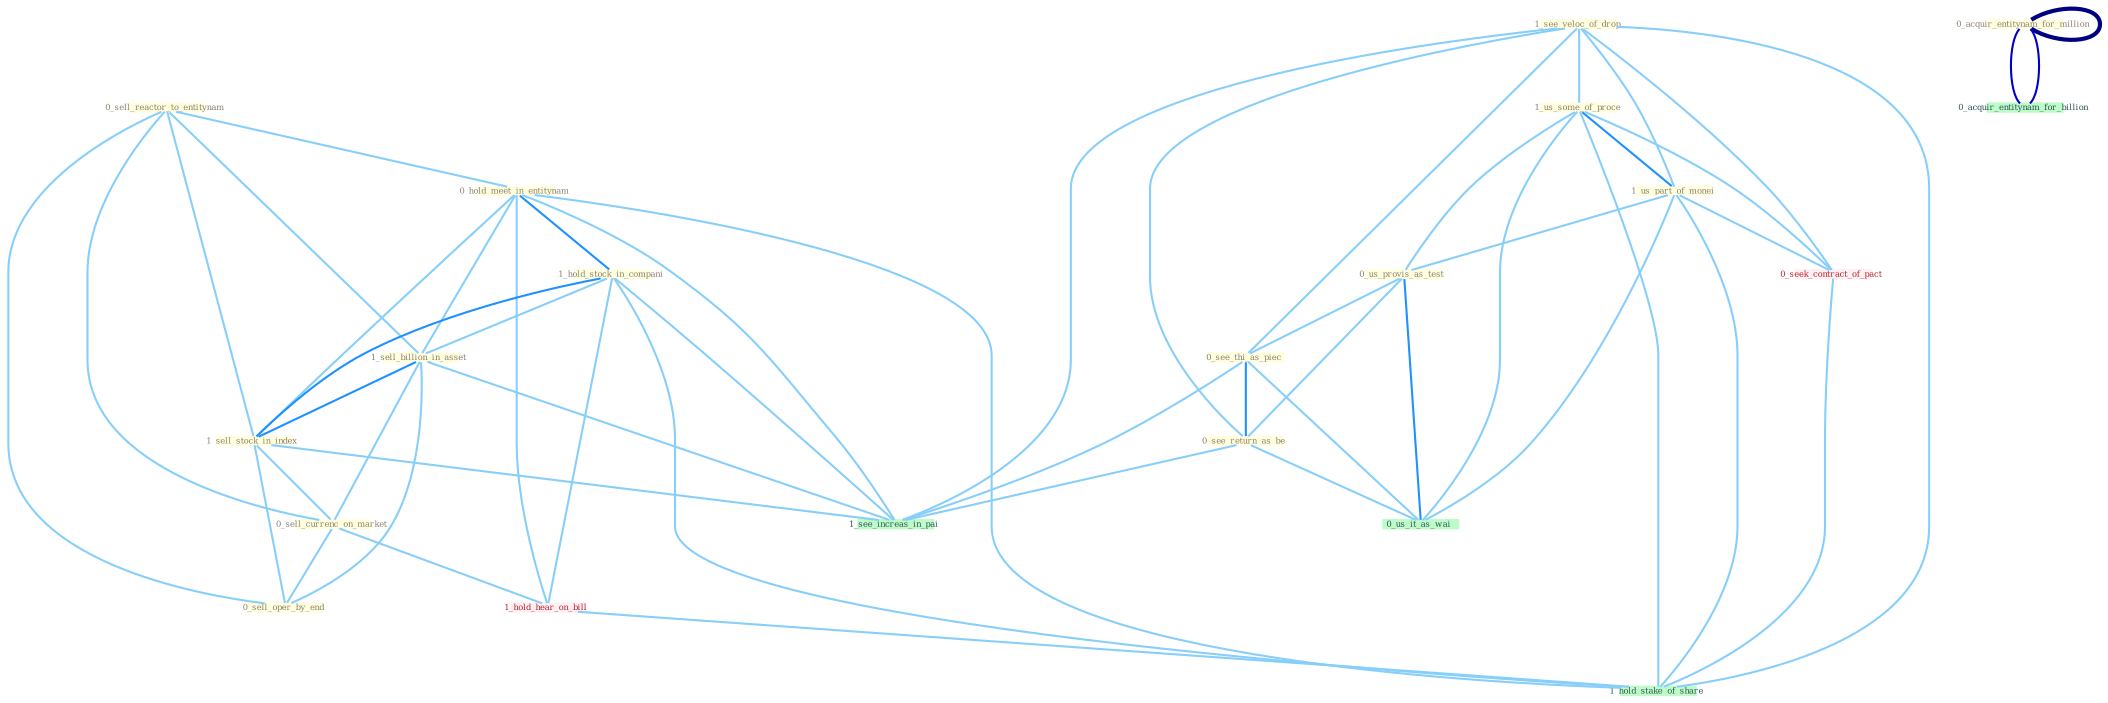 Graph G{ 
    node
    [shape=polygon,style=filled,width=.5,height=.06,color="#BDFCC9",fixedsize=true,fontsize=4,
    fontcolor="#2f4f4f"];
    {node
    [color="#ffffe0", fontcolor="#8b7d6b"] "0_sell_reactor_to_entitynam " "1_see_veloc_of_drop " "0_hold_meet_in_entitynam " "0_acquir_entitynam_for_million " "1_us_some_of_proce " "1_us_part_of_monei " "1_hold_stock_in_compani " "1_sell_billion_in_asset " "0_us_provis_as_test " "1_sell_stock_in_index " "0_sell_currenc_on_market " "0_sell_oper_by_end " "0_see_thi_as_piec " "0_acquir_entitynam_for_million " "0_see_return_as_be "}
{node [color="#fff0f5", fontcolor="#b22222"] "0_seek_contract_of_pact " "1_hold_hear_on_bill "}
edge [color="#B0E2FF"];

	"0_sell_reactor_to_entitynam " -- "0_hold_meet_in_entitynam " [w="1", color="#87cefa" ];
	"0_sell_reactor_to_entitynam " -- "1_sell_billion_in_asset " [w="1", color="#87cefa" ];
	"0_sell_reactor_to_entitynam " -- "1_sell_stock_in_index " [w="1", color="#87cefa" ];
	"0_sell_reactor_to_entitynam " -- "0_sell_currenc_on_market " [w="1", color="#87cefa" ];
	"0_sell_reactor_to_entitynam " -- "0_sell_oper_by_end " [w="1", color="#87cefa" ];
	"1_see_veloc_of_drop " -- "1_us_some_of_proce " [w="1", color="#87cefa" ];
	"1_see_veloc_of_drop " -- "1_us_part_of_monei " [w="1", color="#87cefa" ];
	"1_see_veloc_of_drop " -- "0_see_thi_as_piec " [w="1", color="#87cefa" ];
	"1_see_veloc_of_drop " -- "0_see_return_as_be " [w="1", color="#87cefa" ];
	"1_see_veloc_of_drop " -- "0_seek_contract_of_pact " [w="1", color="#87cefa" ];
	"1_see_veloc_of_drop " -- "1_see_increas_in_pai " [w="1", color="#87cefa" ];
	"1_see_veloc_of_drop " -- "1_hold_stake_of_share " [w="1", color="#87cefa" ];
	"0_hold_meet_in_entitynam " -- "1_hold_stock_in_compani " [w="2", color="#1e90ff" , len=0.8];
	"0_hold_meet_in_entitynam " -- "1_sell_billion_in_asset " [w="1", color="#87cefa" ];
	"0_hold_meet_in_entitynam " -- "1_sell_stock_in_index " [w="1", color="#87cefa" ];
	"0_hold_meet_in_entitynam " -- "1_see_increas_in_pai " [w="1", color="#87cefa" ];
	"0_hold_meet_in_entitynam " -- "1_hold_hear_on_bill " [w="1", color="#87cefa" ];
	"0_hold_meet_in_entitynam " -- "1_hold_stake_of_share " [w="1", color="#87cefa" ];
	"0_acquir_entitynam_for_million " -- "0_acquir_entitynam_for_million " [w="4", style=bold, color="#000080", len=0.4];
	"0_acquir_entitynam_for_million " -- "0_acquir_entitynam_for_billion " [w="3", color="#0000cd" , len=0.6];
	"1_us_some_of_proce " -- "1_us_part_of_monei " [w="2", color="#1e90ff" , len=0.8];
	"1_us_some_of_proce " -- "0_us_provis_as_test " [w="1", color="#87cefa" ];
	"1_us_some_of_proce " -- "0_seek_contract_of_pact " [w="1", color="#87cefa" ];
	"1_us_some_of_proce " -- "0_us_it_as_wai " [w="1", color="#87cefa" ];
	"1_us_some_of_proce " -- "1_hold_stake_of_share " [w="1", color="#87cefa" ];
	"1_us_part_of_monei " -- "0_us_provis_as_test " [w="1", color="#87cefa" ];
	"1_us_part_of_monei " -- "0_seek_contract_of_pact " [w="1", color="#87cefa" ];
	"1_us_part_of_monei " -- "0_us_it_as_wai " [w="1", color="#87cefa" ];
	"1_us_part_of_monei " -- "1_hold_stake_of_share " [w="1", color="#87cefa" ];
	"1_hold_stock_in_compani " -- "1_sell_billion_in_asset " [w="1", color="#87cefa" ];
	"1_hold_stock_in_compani " -- "1_sell_stock_in_index " [w="2", color="#1e90ff" , len=0.8];
	"1_hold_stock_in_compani " -- "1_see_increas_in_pai " [w="1", color="#87cefa" ];
	"1_hold_stock_in_compani " -- "1_hold_hear_on_bill " [w="1", color="#87cefa" ];
	"1_hold_stock_in_compani " -- "1_hold_stake_of_share " [w="1", color="#87cefa" ];
	"1_sell_billion_in_asset " -- "1_sell_stock_in_index " [w="2", color="#1e90ff" , len=0.8];
	"1_sell_billion_in_asset " -- "0_sell_currenc_on_market " [w="1", color="#87cefa" ];
	"1_sell_billion_in_asset " -- "0_sell_oper_by_end " [w="1", color="#87cefa" ];
	"1_sell_billion_in_asset " -- "1_see_increas_in_pai " [w="1", color="#87cefa" ];
	"0_us_provis_as_test " -- "0_see_thi_as_piec " [w="1", color="#87cefa" ];
	"0_us_provis_as_test " -- "0_see_return_as_be " [w="1", color="#87cefa" ];
	"0_us_provis_as_test " -- "0_us_it_as_wai " [w="2", color="#1e90ff" , len=0.8];
	"1_sell_stock_in_index " -- "0_sell_currenc_on_market " [w="1", color="#87cefa" ];
	"1_sell_stock_in_index " -- "0_sell_oper_by_end " [w="1", color="#87cefa" ];
	"1_sell_stock_in_index " -- "1_see_increas_in_pai " [w="1", color="#87cefa" ];
	"0_sell_currenc_on_market " -- "0_sell_oper_by_end " [w="1", color="#87cefa" ];
	"0_sell_currenc_on_market " -- "1_hold_hear_on_bill " [w="1", color="#87cefa" ];
	"0_see_thi_as_piec " -- "0_see_return_as_be " [w="2", color="#1e90ff" , len=0.8];
	"0_see_thi_as_piec " -- "0_us_it_as_wai " [w="1", color="#87cefa" ];
	"0_see_thi_as_piec " -- "1_see_increas_in_pai " [w="1", color="#87cefa" ];
	"0_acquir_entitynam_for_million " -- "0_acquir_entitynam_for_billion " [w="3", color="#0000cd" , len=0.6];
	"0_see_return_as_be " -- "0_us_it_as_wai " [w="1", color="#87cefa" ];
	"0_see_return_as_be " -- "1_see_increas_in_pai " [w="1", color="#87cefa" ];
	"0_seek_contract_of_pact " -- "1_hold_stake_of_share " [w="1", color="#87cefa" ];
	"1_hold_hear_on_bill " -- "1_hold_stake_of_share " [w="1", color="#87cefa" ];
}